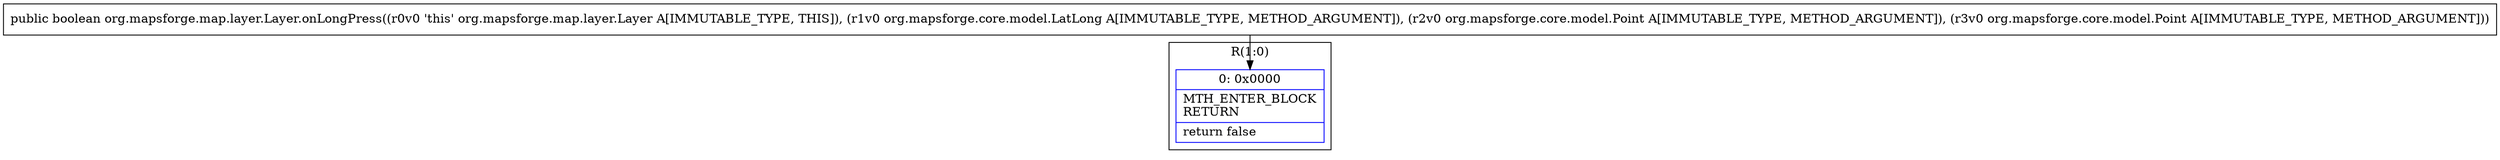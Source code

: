 digraph "CFG fororg.mapsforge.map.layer.Layer.onLongPress(Lorg\/mapsforge\/core\/model\/LatLong;Lorg\/mapsforge\/core\/model\/Point;Lorg\/mapsforge\/core\/model\/Point;)Z" {
subgraph cluster_Region_1284703402 {
label = "R(1:0)";
node [shape=record,color=blue];
Node_0 [shape=record,label="{0\:\ 0x0000|MTH_ENTER_BLOCK\lRETURN\l|return false\l}"];
}
MethodNode[shape=record,label="{public boolean org.mapsforge.map.layer.Layer.onLongPress((r0v0 'this' org.mapsforge.map.layer.Layer A[IMMUTABLE_TYPE, THIS]), (r1v0 org.mapsforge.core.model.LatLong A[IMMUTABLE_TYPE, METHOD_ARGUMENT]), (r2v0 org.mapsforge.core.model.Point A[IMMUTABLE_TYPE, METHOD_ARGUMENT]), (r3v0 org.mapsforge.core.model.Point A[IMMUTABLE_TYPE, METHOD_ARGUMENT])) }"];
MethodNode -> Node_0;
}

